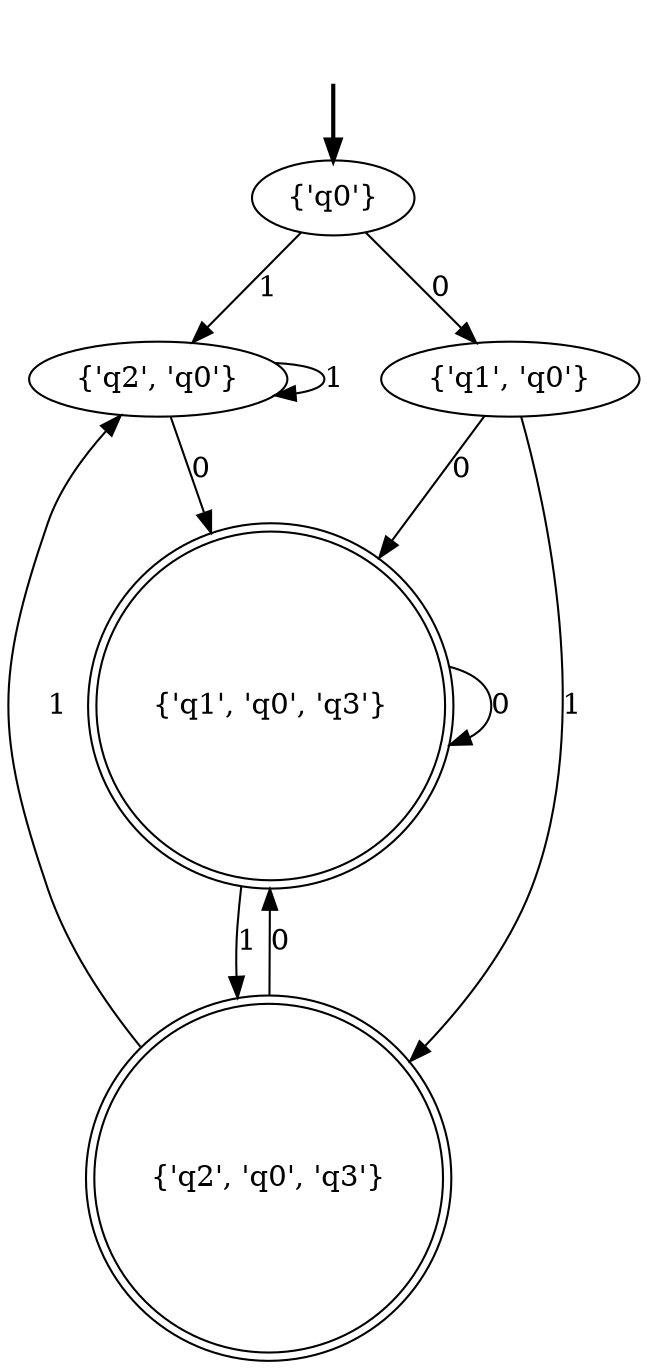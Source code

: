 digraph {
	fake [style=invisible]
	"{'q0'}" [root=true]
	"{'q2', 'q0', 'q3'}" [shape=doublecircle]
	"{'q1', 'q0', 'q3'}" [shape=doublecircle]
	"{'q2', 'q0'}"
	"{'q1', 'q0'}"
	fake -> "{'q0'}" [style=bold]
	"{'q0'}" -> "{'q1', 'q0'}" [label=0]
	"{'q0'}" -> "{'q2', 'q0'}" [label=1]
	"{'q1', 'q0'}" -> "{'q1', 'q0', 'q3'}" [label=0]
	"{'q1', 'q0'}" -> "{'q2', 'q0', 'q3'}" [label=1]
	"{'q2', 'q0'}" -> "{'q1', 'q0', 'q3'}" [label=0]
	"{'q2', 'q0'}" -> "{'q2', 'q0'}" [label=1]
	"{'q1', 'q0', 'q3'}" -> "{'q1', 'q0', 'q3'}" [label=0]
	"{'q1', 'q0', 'q3'}" -> "{'q2', 'q0', 'q3'}" [label=1]
	"{'q2', 'q0', 'q3'}" -> "{'q1', 'q0', 'q3'}" [label=0]
	"{'q2', 'q0', 'q3'}" -> "{'q2', 'q0'}" [label=1]
}
